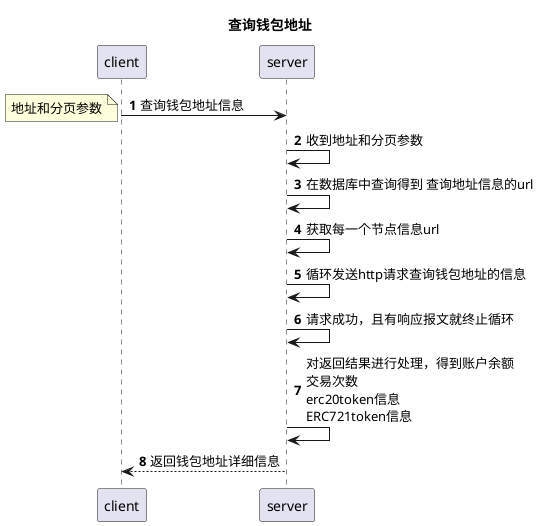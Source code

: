 @startuml
title:查询钱包地址
autonumber
client->server:查询钱包地址信息
note left:地址和分页参数
server->server:收到地址和分页参数
server->server:在数据库中查询得到 查询地址信息的url
server->server:获取每一个节点信息url
server->server:循环发送http请求查询钱包地址的信息
server->server:请求成功，且有响应报文就终止循环
server->server:对返回结果进行处理，得到账户余额\n交易次数\nerc20token信息\nERC721token信息
server-->client:返回钱包地址详细信息
@enduml